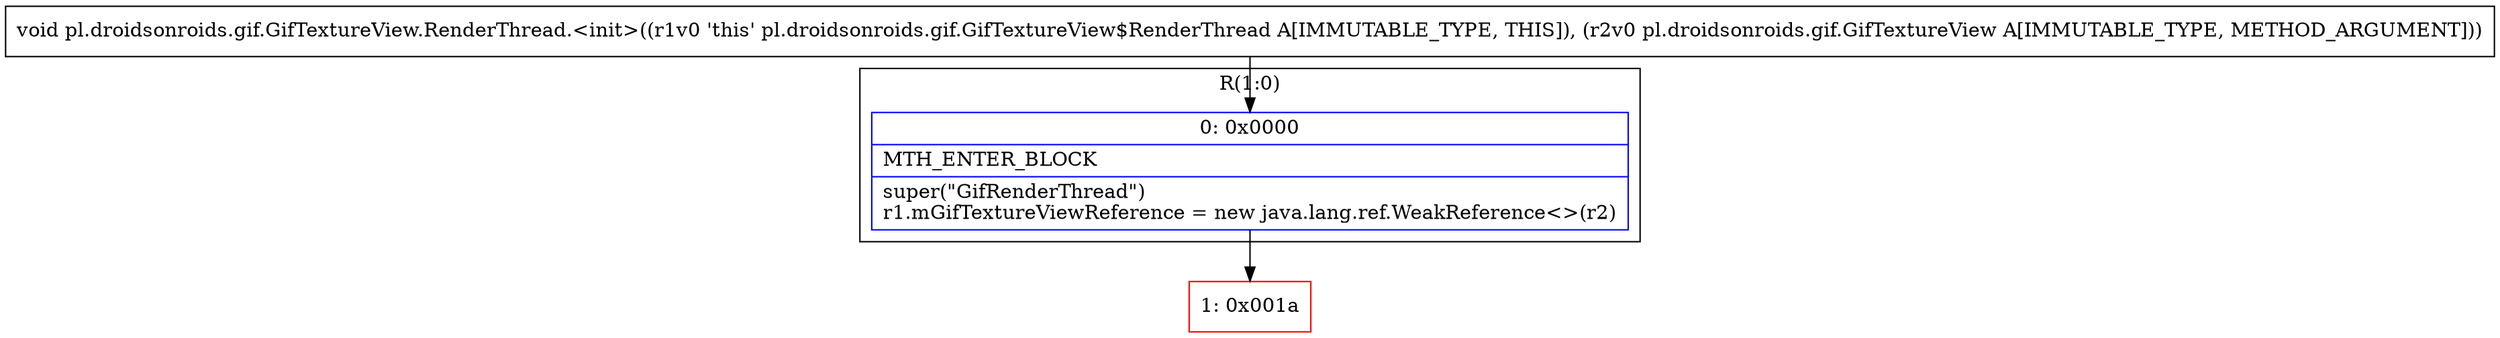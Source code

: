 digraph "CFG forpl.droidsonroids.gif.GifTextureView.RenderThread.\<init\>(Lpl\/droidsonroids\/gif\/GifTextureView;)V" {
subgraph cluster_Region_1492426639 {
label = "R(1:0)";
node [shape=record,color=blue];
Node_0 [shape=record,label="{0\:\ 0x0000|MTH_ENTER_BLOCK\l|super(\"GifRenderThread\")\lr1.mGifTextureViewReference = new java.lang.ref.WeakReference\<\>(r2)\l}"];
}
Node_1 [shape=record,color=red,label="{1\:\ 0x001a}"];
MethodNode[shape=record,label="{void pl.droidsonroids.gif.GifTextureView.RenderThread.\<init\>((r1v0 'this' pl.droidsonroids.gif.GifTextureView$RenderThread A[IMMUTABLE_TYPE, THIS]), (r2v0 pl.droidsonroids.gif.GifTextureView A[IMMUTABLE_TYPE, METHOD_ARGUMENT])) }"];
MethodNode -> Node_0;
Node_0 -> Node_1;
}

